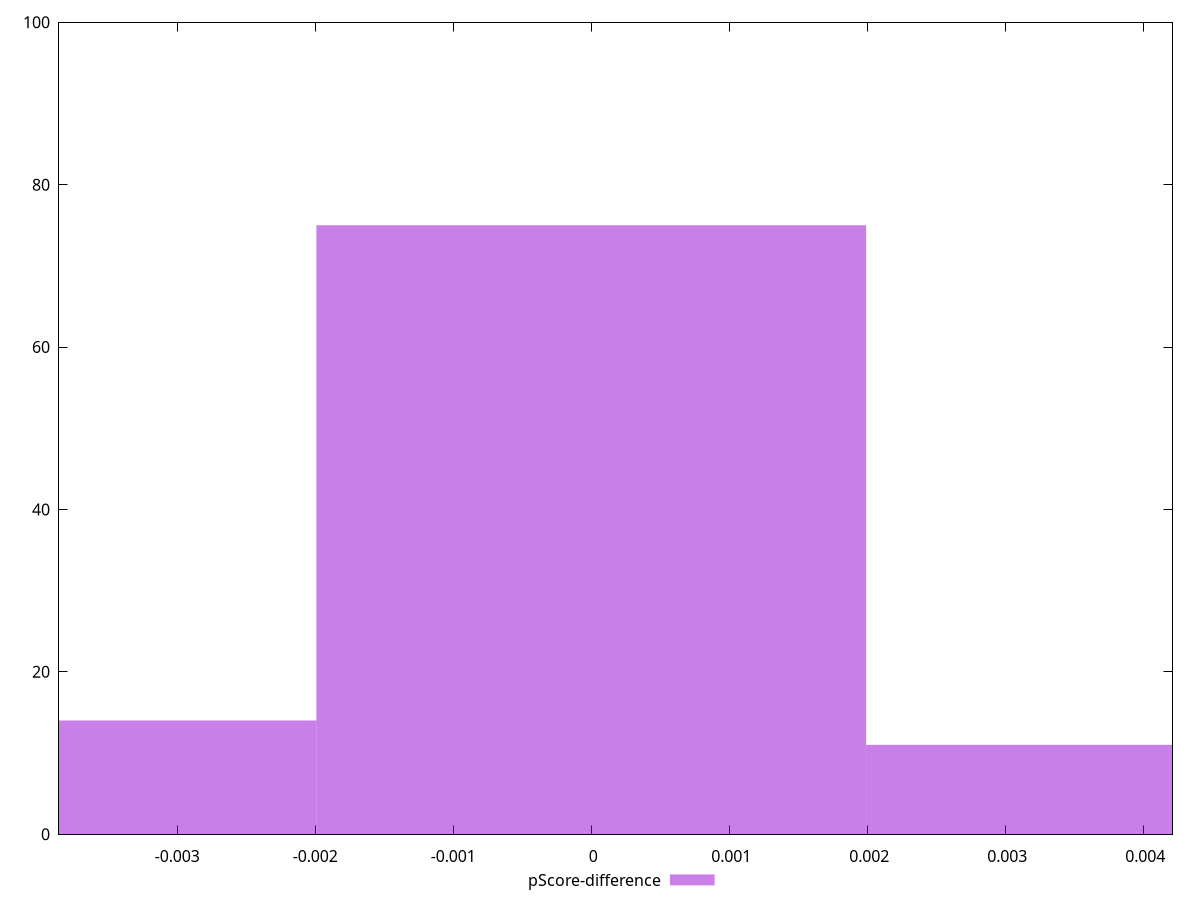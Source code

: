 reset

$pScoreDifference <<EOF
0 75
0.003984159590174192 11
-0.003984159590174192 14
EOF

set key outside below
set boxwidth 0.003984159590174192
set xrange [-0.0038570742654874257:0.0042122734643322834]
set yrange [0:100]
set trange [0:100]
set style fill transparent solid 0.5 noborder
set terminal svg size 640, 490 enhanced background rgb 'white'
set output "report_00011_2021-02-09T10:53:21.242Z/uses-long-cache-ttl/samples/pages+cached+noadtech+nomedia+nocss/pScore-difference/histogram.svg"

plot $pScoreDifference title "pScore-difference" with boxes

reset
